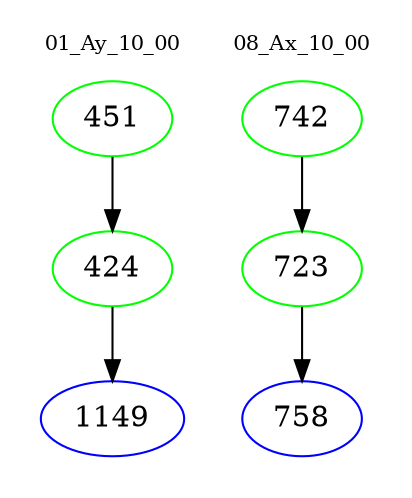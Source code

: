 digraph{
subgraph cluster_0 {
color = white
label = "01_Ay_10_00";
fontsize=10;
T0_451 [label="451", color="green"]
T0_451 -> T0_424 [color="black"]
T0_424 [label="424", color="green"]
T0_424 -> T0_1149 [color="black"]
T0_1149 [label="1149", color="blue"]
}
subgraph cluster_1 {
color = white
label = "08_Ax_10_00";
fontsize=10;
T1_742 [label="742", color="green"]
T1_742 -> T1_723 [color="black"]
T1_723 [label="723", color="green"]
T1_723 -> T1_758 [color="black"]
T1_758 [label="758", color="blue"]
}
}
